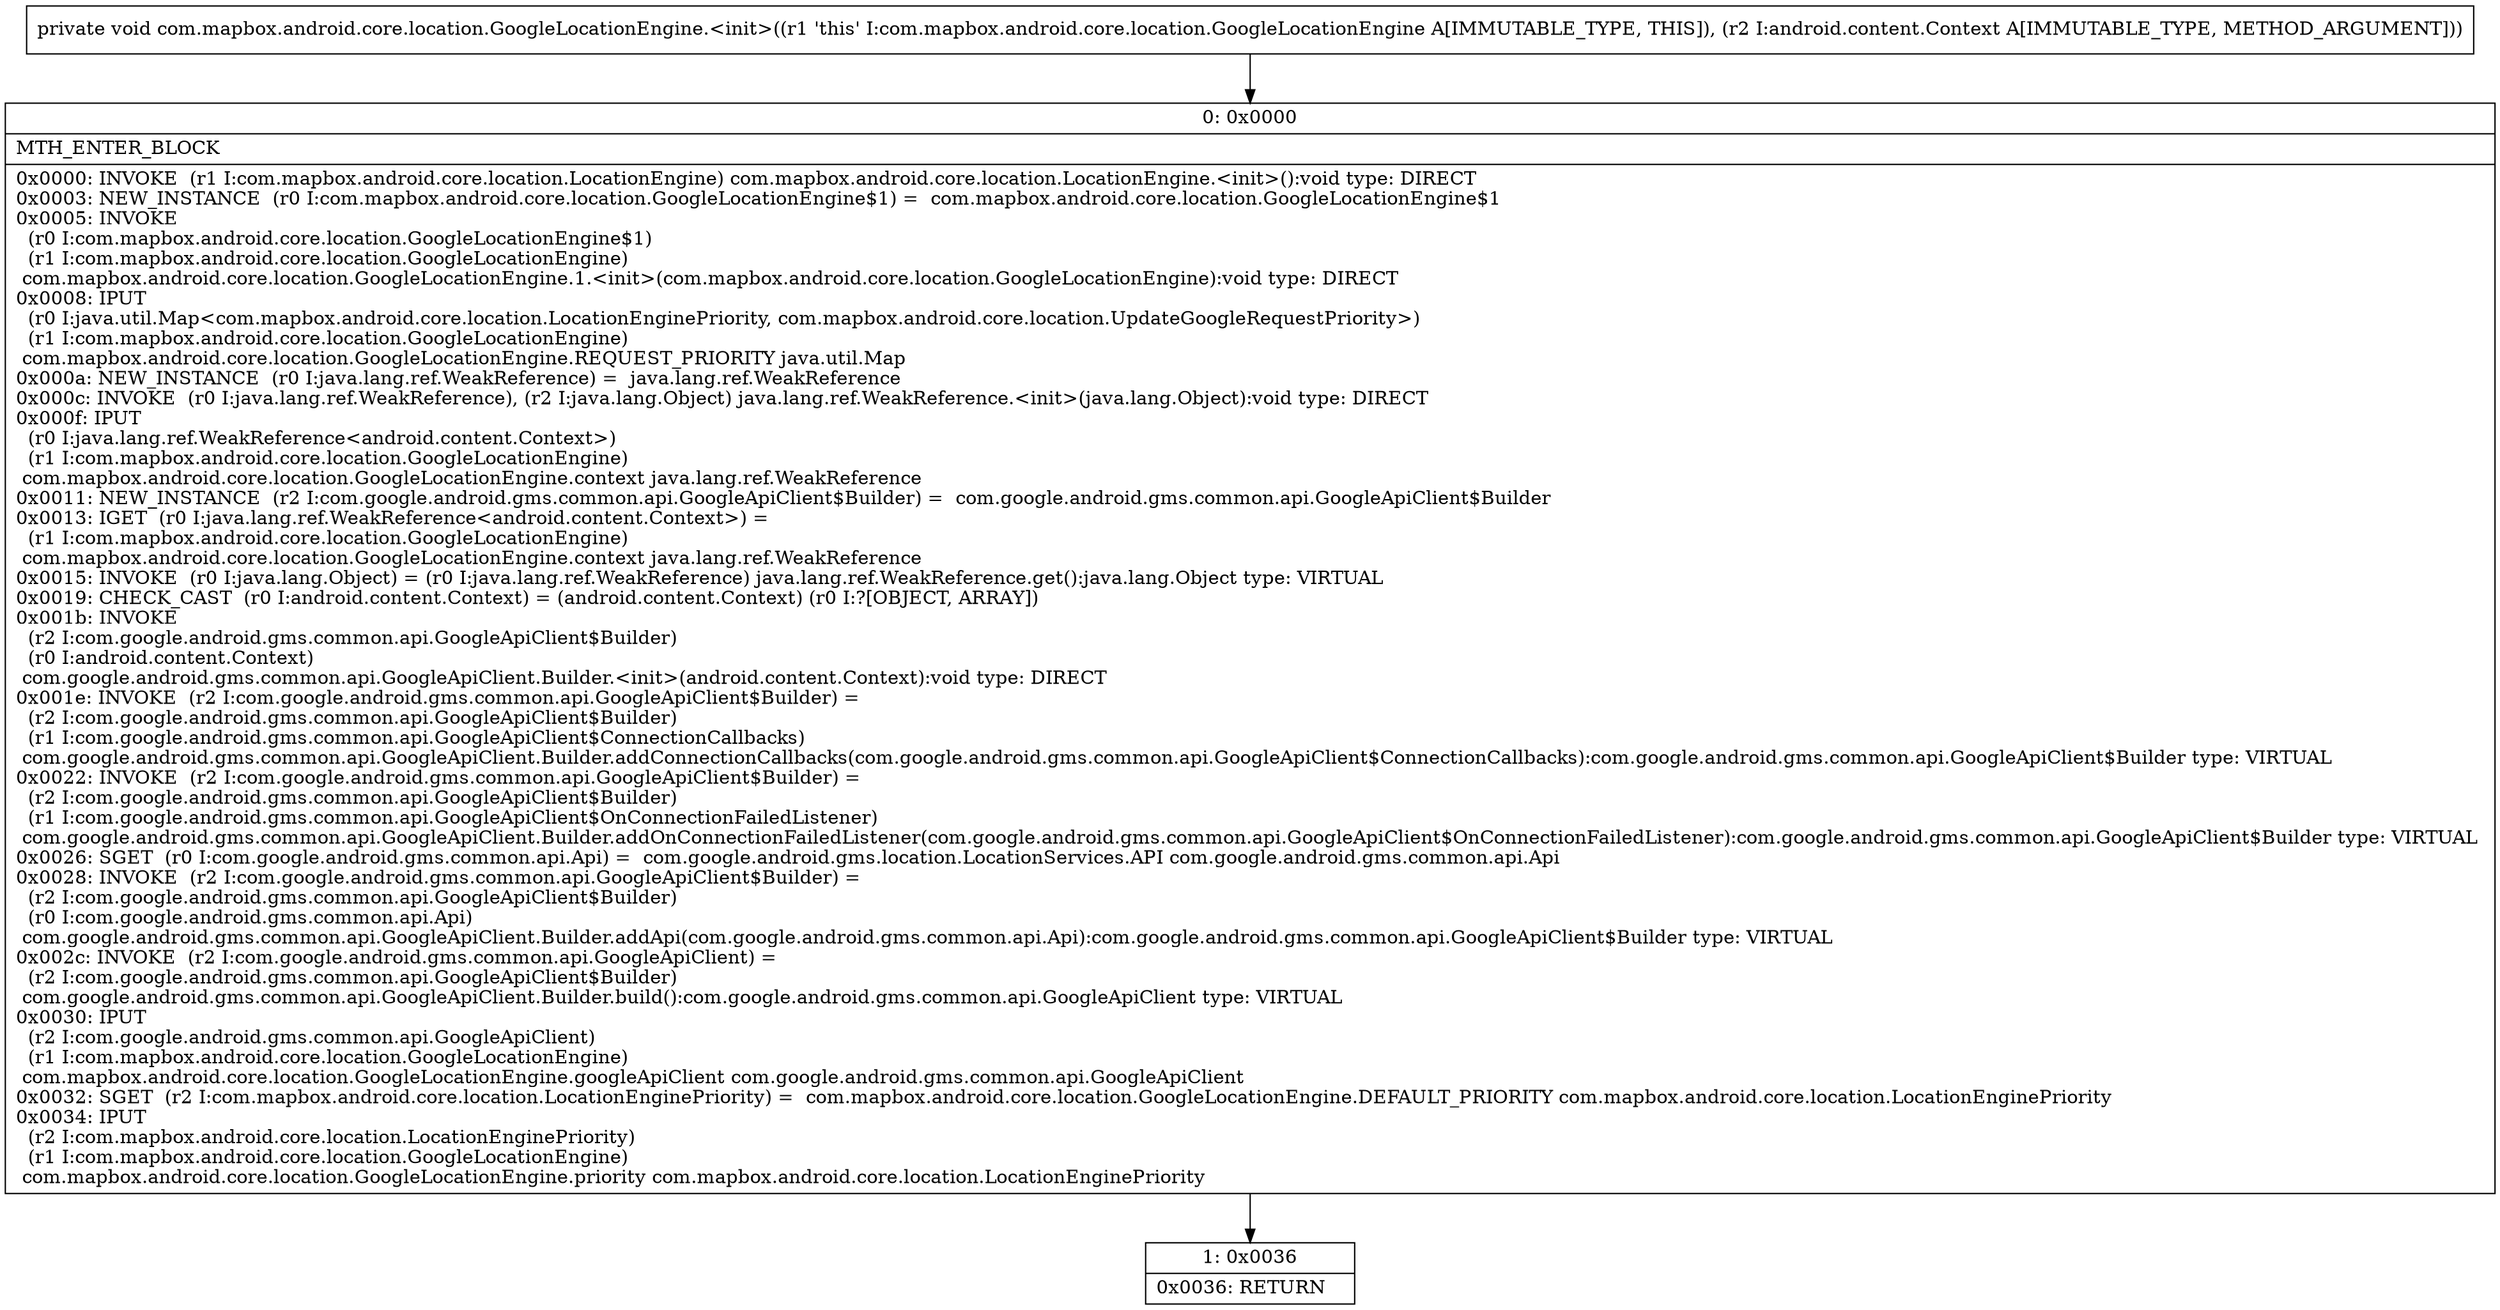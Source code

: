 digraph "CFG forcom.mapbox.android.core.location.GoogleLocationEngine.\<init\>(Landroid\/content\/Context;)V" {
Node_0 [shape=record,label="{0\:\ 0x0000|MTH_ENTER_BLOCK\l|0x0000: INVOKE  (r1 I:com.mapbox.android.core.location.LocationEngine) com.mapbox.android.core.location.LocationEngine.\<init\>():void type: DIRECT \l0x0003: NEW_INSTANCE  (r0 I:com.mapbox.android.core.location.GoogleLocationEngine$1) =  com.mapbox.android.core.location.GoogleLocationEngine$1 \l0x0005: INVOKE  \l  (r0 I:com.mapbox.android.core.location.GoogleLocationEngine$1)\l  (r1 I:com.mapbox.android.core.location.GoogleLocationEngine)\l com.mapbox.android.core.location.GoogleLocationEngine.1.\<init\>(com.mapbox.android.core.location.GoogleLocationEngine):void type: DIRECT \l0x0008: IPUT  \l  (r0 I:java.util.Map\<com.mapbox.android.core.location.LocationEnginePriority, com.mapbox.android.core.location.UpdateGoogleRequestPriority\>)\l  (r1 I:com.mapbox.android.core.location.GoogleLocationEngine)\l com.mapbox.android.core.location.GoogleLocationEngine.REQUEST_PRIORITY java.util.Map \l0x000a: NEW_INSTANCE  (r0 I:java.lang.ref.WeakReference) =  java.lang.ref.WeakReference \l0x000c: INVOKE  (r0 I:java.lang.ref.WeakReference), (r2 I:java.lang.Object) java.lang.ref.WeakReference.\<init\>(java.lang.Object):void type: DIRECT \l0x000f: IPUT  \l  (r0 I:java.lang.ref.WeakReference\<android.content.Context\>)\l  (r1 I:com.mapbox.android.core.location.GoogleLocationEngine)\l com.mapbox.android.core.location.GoogleLocationEngine.context java.lang.ref.WeakReference \l0x0011: NEW_INSTANCE  (r2 I:com.google.android.gms.common.api.GoogleApiClient$Builder) =  com.google.android.gms.common.api.GoogleApiClient$Builder \l0x0013: IGET  (r0 I:java.lang.ref.WeakReference\<android.content.Context\>) = \l  (r1 I:com.mapbox.android.core.location.GoogleLocationEngine)\l com.mapbox.android.core.location.GoogleLocationEngine.context java.lang.ref.WeakReference \l0x0015: INVOKE  (r0 I:java.lang.Object) = (r0 I:java.lang.ref.WeakReference) java.lang.ref.WeakReference.get():java.lang.Object type: VIRTUAL \l0x0019: CHECK_CAST  (r0 I:android.content.Context) = (android.content.Context) (r0 I:?[OBJECT, ARRAY]) \l0x001b: INVOKE  \l  (r2 I:com.google.android.gms.common.api.GoogleApiClient$Builder)\l  (r0 I:android.content.Context)\l com.google.android.gms.common.api.GoogleApiClient.Builder.\<init\>(android.content.Context):void type: DIRECT \l0x001e: INVOKE  (r2 I:com.google.android.gms.common.api.GoogleApiClient$Builder) = \l  (r2 I:com.google.android.gms.common.api.GoogleApiClient$Builder)\l  (r1 I:com.google.android.gms.common.api.GoogleApiClient$ConnectionCallbacks)\l com.google.android.gms.common.api.GoogleApiClient.Builder.addConnectionCallbacks(com.google.android.gms.common.api.GoogleApiClient$ConnectionCallbacks):com.google.android.gms.common.api.GoogleApiClient$Builder type: VIRTUAL \l0x0022: INVOKE  (r2 I:com.google.android.gms.common.api.GoogleApiClient$Builder) = \l  (r2 I:com.google.android.gms.common.api.GoogleApiClient$Builder)\l  (r1 I:com.google.android.gms.common.api.GoogleApiClient$OnConnectionFailedListener)\l com.google.android.gms.common.api.GoogleApiClient.Builder.addOnConnectionFailedListener(com.google.android.gms.common.api.GoogleApiClient$OnConnectionFailedListener):com.google.android.gms.common.api.GoogleApiClient$Builder type: VIRTUAL \l0x0026: SGET  (r0 I:com.google.android.gms.common.api.Api) =  com.google.android.gms.location.LocationServices.API com.google.android.gms.common.api.Api \l0x0028: INVOKE  (r2 I:com.google.android.gms.common.api.GoogleApiClient$Builder) = \l  (r2 I:com.google.android.gms.common.api.GoogleApiClient$Builder)\l  (r0 I:com.google.android.gms.common.api.Api)\l com.google.android.gms.common.api.GoogleApiClient.Builder.addApi(com.google.android.gms.common.api.Api):com.google.android.gms.common.api.GoogleApiClient$Builder type: VIRTUAL \l0x002c: INVOKE  (r2 I:com.google.android.gms.common.api.GoogleApiClient) = \l  (r2 I:com.google.android.gms.common.api.GoogleApiClient$Builder)\l com.google.android.gms.common.api.GoogleApiClient.Builder.build():com.google.android.gms.common.api.GoogleApiClient type: VIRTUAL \l0x0030: IPUT  \l  (r2 I:com.google.android.gms.common.api.GoogleApiClient)\l  (r1 I:com.mapbox.android.core.location.GoogleLocationEngine)\l com.mapbox.android.core.location.GoogleLocationEngine.googleApiClient com.google.android.gms.common.api.GoogleApiClient \l0x0032: SGET  (r2 I:com.mapbox.android.core.location.LocationEnginePriority) =  com.mapbox.android.core.location.GoogleLocationEngine.DEFAULT_PRIORITY com.mapbox.android.core.location.LocationEnginePriority \l0x0034: IPUT  \l  (r2 I:com.mapbox.android.core.location.LocationEnginePriority)\l  (r1 I:com.mapbox.android.core.location.GoogleLocationEngine)\l com.mapbox.android.core.location.GoogleLocationEngine.priority com.mapbox.android.core.location.LocationEnginePriority \l}"];
Node_1 [shape=record,label="{1\:\ 0x0036|0x0036: RETURN   \l}"];
MethodNode[shape=record,label="{private void com.mapbox.android.core.location.GoogleLocationEngine.\<init\>((r1 'this' I:com.mapbox.android.core.location.GoogleLocationEngine A[IMMUTABLE_TYPE, THIS]), (r2 I:android.content.Context A[IMMUTABLE_TYPE, METHOD_ARGUMENT])) }"];
MethodNode -> Node_0;
Node_0 -> Node_1;
}

